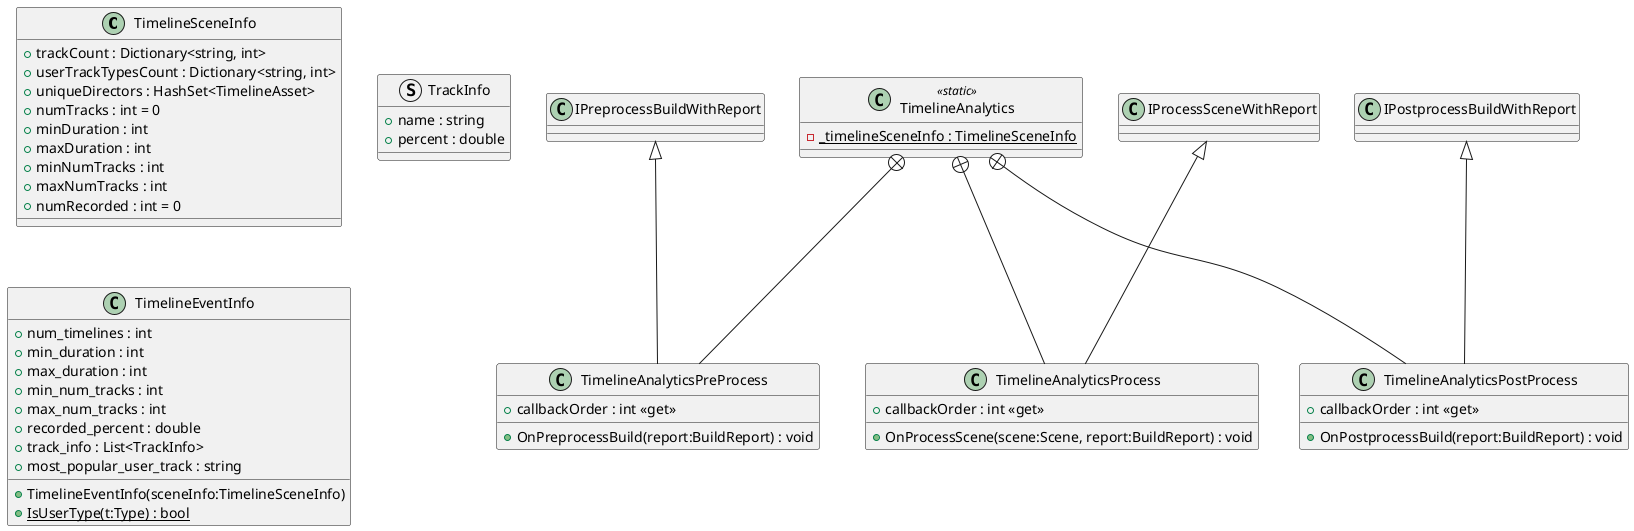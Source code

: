 @startuml
class TimelineSceneInfo {
    + trackCount : Dictionary<string, int>
    + userTrackTypesCount : Dictionary<string, int>
    + uniqueDirectors : HashSet<TimelineAsset>
    + numTracks : int = 0
    + minDuration : int
    + maxDuration : int
    + minNumTracks : int
    + maxNumTracks : int
    + numRecorded : int = 0
}
struct TrackInfo {
    + name : string
    + percent : double
}
class TimelineEventInfo {
    + num_timelines : int
    + min_duration : int
    + max_duration : int
    + min_num_tracks : int
    + max_num_tracks : int
    + recorded_percent : double
    + track_info : List<TrackInfo>
    + most_popular_user_track : string
    + TimelineEventInfo(sceneInfo:TimelineSceneInfo)
    + {static} IsUserType(t:Type) : bool
}
class TimelineAnalytics <<static>> {
    {static} - _timelineSceneInfo : TimelineSceneInfo
}
class TimelineAnalyticsPreProcess {
    + callbackOrder : int <<get>>
    + OnPreprocessBuild(report:BuildReport) : void
}
class TimelineAnalyticsProcess {
    + callbackOrder : int <<get>>
    + OnProcessScene(scene:Scene, report:BuildReport) : void
}
class TimelineAnalyticsPostProcess {
    + callbackOrder : int <<get>>
    + OnPostprocessBuild(report:BuildReport) : void
}
TimelineAnalytics +-- TimelineAnalyticsPreProcess
IPreprocessBuildWithReport <|-- TimelineAnalyticsPreProcess
TimelineAnalytics +-- TimelineAnalyticsProcess
IProcessSceneWithReport <|-- TimelineAnalyticsProcess
TimelineAnalytics +-- TimelineAnalyticsPostProcess
IPostprocessBuildWithReport <|-- TimelineAnalyticsPostProcess
@enduml
